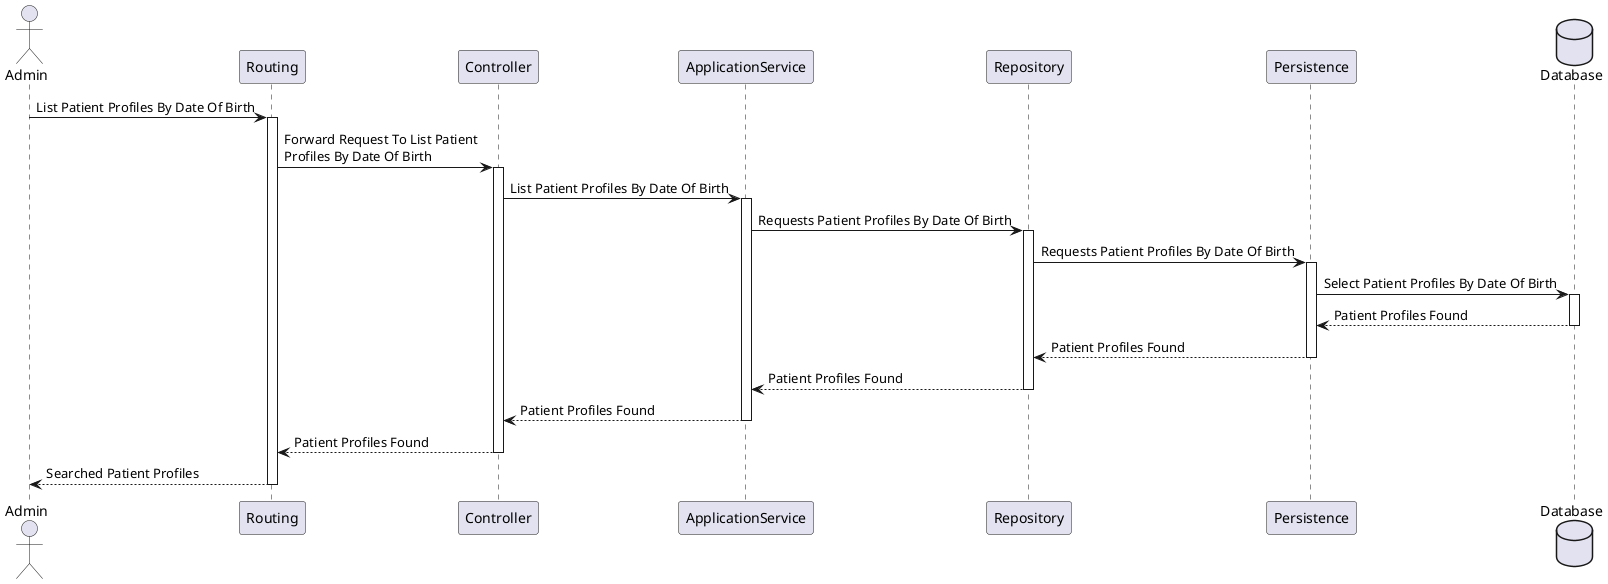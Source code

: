 ﻿@startuml
actor Admin
participant Routing
participant Controller
participant ApplicationService
participant Repository
participant Persistence
database Database

Admin -> Routing : List Patient Profiles By Date Of Birth
activate Routing

Routing -> Controller : Forward Request To List Patient \nProfiles By Date Of Birth
activate Controller

Controller -> ApplicationService : List Patient Profiles By Date Of Birth
activate ApplicationService

ApplicationService -> Repository : Requests Patient Profiles By Date Of Birth
activate Repository

Repository -> Persistence : Requests Patient Profiles By Date Of Birth
activate Persistence

Persistence -> Database : Select Patient Profiles By Date Of Birth
activate Database

Database --> Persistence : Patient Profiles Found
deactivate Database

Persistence --> Repository : Patient Profiles Found
deactivate Persistence

Repository --> ApplicationService : Patient Profiles Found
deactivate Repository

ApplicationService --> Controller : Patient Profiles Found
deactivate ApplicationService

Controller --> Routing : Patient Profiles Found
deactivate Controller

Routing --> Admin : Searched Patient Profiles
deactivate Routing
@enduml
